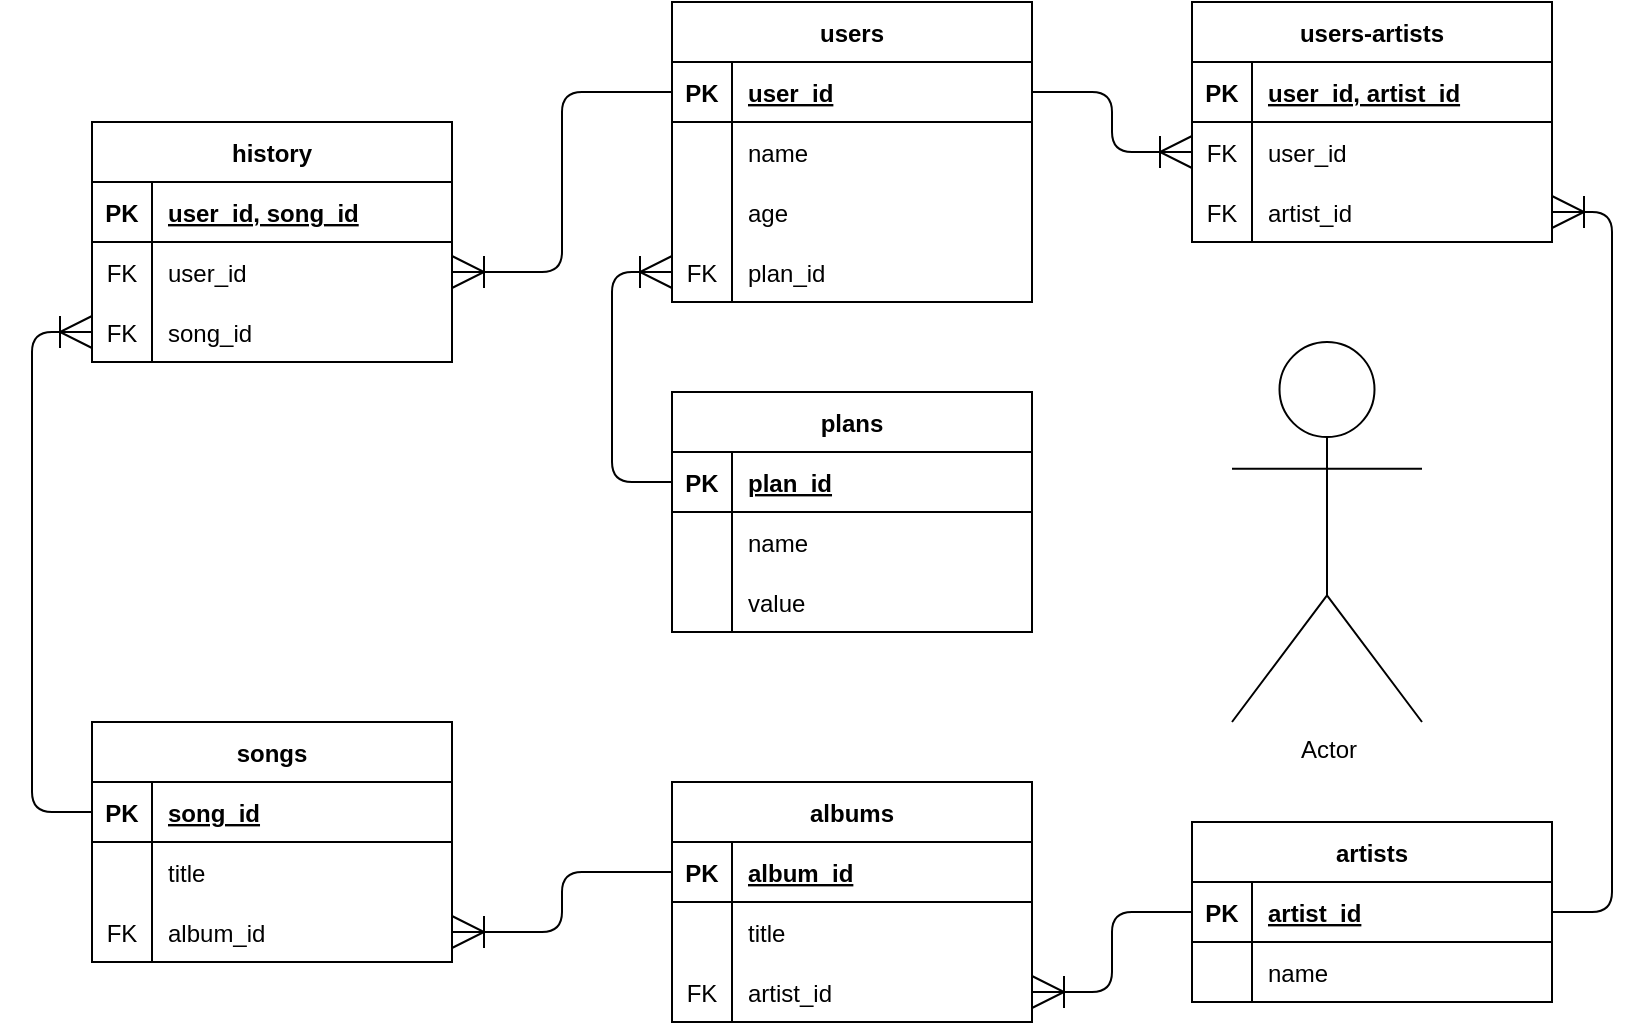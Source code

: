 <mxfile>
    <diagram id="GQ8ArOgdYUiP5fs9f0wu" name="Page-1">
        <mxGraphModel dx="894" dy="648" grid="1" gridSize="10" guides="1" tooltips="1" connect="1" arrows="1" fold="1" page="1" pageScale="1" pageWidth="1600" pageHeight="900" math="0" shadow="0">
            <root>
                <mxCell id="0"/>
                <mxCell id="1" parent="0"/>
                <mxCell id="1bSiQhdS-zti2ToT8faK-1" value="users" style="shape=table;startSize=30;container=1;collapsible=1;childLayout=tableLayout;fixedRows=1;rowLines=0;fontStyle=1;align=center;resizeLast=1;hachureGap=4;pointerEvents=0;" parent="1" vertex="1">
                    <mxGeometry x="790" y="40" width="180" height="150" as="geometry"/>
                </mxCell>
                <mxCell id="1bSiQhdS-zti2ToT8faK-2" value="" style="shape=partialRectangle;collapsible=0;dropTarget=0;pointerEvents=0;fillColor=none;top=0;left=0;bottom=1;right=0;points=[[0,0.5],[1,0.5]];portConstraint=eastwest;" parent="1bSiQhdS-zti2ToT8faK-1" vertex="1">
                    <mxGeometry y="30" width="180" height="30" as="geometry"/>
                </mxCell>
                <mxCell id="1bSiQhdS-zti2ToT8faK-3" value="PK" style="shape=partialRectangle;connectable=0;fillColor=none;top=0;left=0;bottom=0;right=0;fontStyle=1;overflow=hidden;" parent="1bSiQhdS-zti2ToT8faK-2" vertex="1">
                    <mxGeometry width="30" height="30" as="geometry">
                        <mxRectangle width="30" height="30" as="alternateBounds"/>
                    </mxGeometry>
                </mxCell>
                <mxCell id="1bSiQhdS-zti2ToT8faK-4" value="user_id" style="shape=partialRectangle;connectable=0;fillColor=none;top=0;left=0;bottom=0;right=0;align=left;spacingLeft=6;fontStyle=5;overflow=hidden;" parent="1bSiQhdS-zti2ToT8faK-2" vertex="1">
                    <mxGeometry x="30" width="150" height="30" as="geometry">
                        <mxRectangle width="150" height="30" as="alternateBounds"/>
                    </mxGeometry>
                </mxCell>
                <mxCell id="1bSiQhdS-zti2ToT8faK-5" value="" style="shape=partialRectangle;collapsible=0;dropTarget=0;pointerEvents=0;fillColor=none;top=0;left=0;bottom=0;right=0;points=[[0,0.5],[1,0.5]];portConstraint=eastwest;" parent="1bSiQhdS-zti2ToT8faK-1" vertex="1">
                    <mxGeometry y="60" width="180" height="30" as="geometry"/>
                </mxCell>
                <mxCell id="1bSiQhdS-zti2ToT8faK-6" value="" style="shape=partialRectangle;connectable=0;fillColor=none;top=0;left=0;bottom=0;right=0;editable=1;overflow=hidden;" parent="1bSiQhdS-zti2ToT8faK-5" vertex="1">
                    <mxGeometry width="30" height="30" as="geometry">
                        <mxRectangle width="30" height="30" as="alternateBounds"/>
                    </mxGeometry>
                </mxCell>
                <mxCell id="1bSiQhdS-zti2ToT8faK-7" value="name" style="shape=partialRectangle;connectable=0;fillColor=none;top=0;left=0;bottom=0;right=0;align=left;spacingLeft=6;overflow=hidden;" parent="1bSiQhdS-zti2ToT8faK-5" vertex="1">
                    <mxGeometry x="30" width="150" height="30" as="geometry">
                        <mxRectangle width="150" height="30" as="alternateBounds"/>
                    </mxGeometry>
                </mxCell>
                <mxCell id="1bSiQhdS-zti2ToT8faK-8" value="" style="shape=partialRectangle;collapsible=0;dropTarget=0;pointerEvents=0;fillColor=none;top=0;left=0;bottom=0;right=0;points=[[0,0.5],[1,0.5]];portConstraint=eastwest;" parent="1bSiQhdS-zti2ToT8faK-1" vertex="1">
                    <mxGeometry y="90" width="180" height="30" as="geometry"/>
                </mxCell>
                <mxCell id="1bSiQhdS-zti2ToT8faK-9" value="" style="shape=partialRectangle;connectable=0;fillColor=none;top=0;left=0;bottom=0;right=0;editable=1;overflow=hidden;" parent="1bSiQhdS-zti2ToT8faK-8" vertex="1">
                    <mxGeometry width="30" height="30" as="geometry">
                        <mxRectangle width="30" height="30" as="alternateBounds"/>
                    </mxGeometry>
                </mxCell>
                <mxCell id="1bSiQhdS-zti2ToT8faK-10" value="age" style="shape=partialRectangle;connectable=0;fillColor=none;top=0;left=0;bottom=0;right=0;align=left;spacingLeft=6;overflow=hidden;" parent="1bSiQhdS-zti2ToT8faK-8" vertex="1">
                    <mxGeometry x="30" width="150" height="30" as="geometry">
                        <mxRectangle width="150" height="30" as="alternateBounds"/>
                    </mxGeometry>
                </mxCell>
                <mxCell id="1bSiQhdS-zti2ToT8faK-11" value="" style="shape=partialRectangle;collapsible=0;dropTarget=0;pointerEvents=0;fillColor=none;top=0;left=0;bottom=0;right=0;points=[[0,0.5],[1,0.5]];portConstraint=eastwest;" parent="1bSiQhdS-zti2ToT8faK-1" vertex="1">
                    <mxGeometry y="120" width="180" height="30" as="geometry"/>
                </mxCell>
                <mxCell id="1bSiQhdS-zti2ToT8faK-12" value="FK" style="shape=partialRectangle;connectable=0;fillColor=none;top=0;left=0;bottom=0;right=0;editable=1;overflow=hidden;" parent="1bSiQhdS-zti2ToT8faK-11" vertex="1">
                    <mxGeometry width="30" height="30" as="geometry">
                        <mxRectangle width="30" height="30" as="alternateBounds"/>
                    </mxGeometry>
                </mxCell>
                <mxCell id="1bSiQhdS-zti2ToT8faK-13" value="plan_id" style="shape=partialRectangle;connectable=0;fillColor=none;top=0;left=0;bottom=0;right=0;align=left;spacingLeft=6;overflow=hidden;" parent="1bSiQhdS-zti2ToT8faK-11" vertex="1">
                    <mxGeometry x="30" width="150" height="30" as="geometry">
                        <mxRectangle width="150" height="30" as="alternateBounds"/>
                    </mxGeometry>
                </mxCell>
                <mxCell id="1bSiQhdS-zti2ToT8faK-14" value="plans" style="shape=table;startSize=30;container=1;collapsible=1;childLayout=tableLayout;fixedRows=1;rowLines=0;fontStyle=1;align=center;resizeLast=1;hachureGap=4;pointerEvents=0;" parent="1" vertex="1">
                    <mxGeometry x="790" y="235" width="180" height="120" as="geometry"/>
                </mxCell>
                <mxCell id="1bSiQhdS-zti2ToT8faK-15" value="" style="shape=partialRectangle;collapsible=0;dropTarget=0;pointerEvents=0;fillColor=none;top=0;left=0;bottom=1;right=0;points=[[0,0.5],[1,0.5]];portConstraint=eastwest;" parent="1bSiQhdS-zti2ToT8faK-14" vertex="1">
                    <mxGeometry y="30" width="180" height="30" as="geometry"/>
                </mxCell>
                <mxCell id="1bSiQhdS-zti2ToT8faK-16" value="PK" style="shape=partialRectangle;connectable=0;fillColor=none;top=0;left=0;bottom=0;right=0;fontStyle=1;overflow=hidden;" parent="1bSiQhdS-zti2ToT8faK-15" vertex="1">
                    <mxGeometry width="30" height="30" as="geometry">
                        <mxRectangle width="30" height="30" as="alternateBounds"/>
                    </mxGeometry>
                </mxCell>
                <mxCell id="1bSiQhdS-zti2ToT8faK-17" value="plan_id" style="shape=partialRectangle;connectable=0;fillColor=none;top=0;left=0;bottom=0;right=0;align=left;spacingLeft=6;fontStyle=5;overflow=hidden;" parent="1bSiQhdS-zti2ToT8faK-15" vertex="1">
                    <mxGeometry x="30" width="150" height="30" as="geometry">
                        <mxRectangle width="150" height="30" as="alternateBounds"/>
                    </mxGeometry>
                </mxCell>
                <mxCell id="1bSiQhdS-zti2ToT8faK-18" value="" style="shape=partialRectangle;collapsible=0;dropTarget=0;pointerEvents=0;fillColor=none;top=0;left=0;bottom=0;right=0;points=[[0,0.5],[1,0.5]];portConstraint=eastwest;" parent="1bSiQhdS-zti2ToT8faK-14" vertex="1">
                    <mxGeometry y="60" width="180" height="30" as="geometry"/>
                </mxCell>
                <mxCell id="1bSiQhdS-zti2ToT8faK-19" value="" style="shape=partialRectangle;connectable=0;fillColor=none;top=0;left=0;bottom=0;right=0;editable=1;overflow=hidden;" parent="1bSiQhdS-zti2ToT8faK-18" vertex="1">
                    <mxGeometry width="30" height="30" as="geometry">
                        <mxRectangle width="30" height="30" as="alternateBounds"/>
                    </mxGeometry>
                </mxCell>
                <mxCell id="1bSiQhdS-zti2ToT8faK-20" value="name" style="shape=partialRectangle;connectable=0;fillColor=none;top=0;left=0;bottom=0;right=0;align=left;spacingLeft=6;overflow=hidden;" parent="1bSiQhdS-zti2ToT8faK-18" vertex="1">
                    <mxGeometry x="30" width="150" height="30" as="geometry">
                        <mxRectangle width="150" height="30" as="alternateBounds"/>
                    </mxGeometry>
                </mxCell>
                <mxCell id="1bSiQhdS-zti2ToT8faK-40" value="" style="shape=partialRectangle;collapsible=0;dropTarget=0;pointerEvents=0;fillColor=none;top=0;left=0;bottom=0;right=0;points=[[0,0.5],[1,0.5]];portConstraint=eastwest;" parent="1bSiQhdS-zti2ToT8faK-14" vertex="1">
                    <mxGeometry y="90" width="180" height="30" as="geometry"/>
                </mxCell>
                <mxCell id="1bSiQhdS-zti2ToT8faK-41" value="" style="shape=partialRectangle;connectable=0;fillColor=none;top=0;left=0;bottom=0;right=0;editable=1;overflow=hidden;" parent="1bSiQhdS-zti2ToT8faK-40" vertex="1">
                    <mxGeometry width="30" height="30" as="geometry">
                        <mxRectangle width="30" height="30" as="alternateBounds"/>
                    </mxGeometry>
                </mxCell>
                <mxCell id="1bSiQhdS-zti2ToT8faK-42" value="value" style="shape=partialRectangle;connectable=0;fillColor=none;top=0;left=0;bottom=0;right=0;align=left;spacingLeft=6;overflow=hidden;" parent="1bSiQhdS-zti2ToT8faK-40" vertex="1">
                    <mxGeometry x="30" width="150" height="30" as="geometry">
                        <mxRectangle width="150" height="30" as="alternateBounds"/>
                    </mxGeometry>
                </mxCell>
                <mxCell id="1bSiQhdS-zti2ToT8faK-44" value="history" style="shape=table;startSize=30;container=1;collapsible=1;childLayout=tableLayout;fixedRows=1;rowLines=0;fontStyle=1;align=center;resizeLast=1;hachureGap=4;pointerEvents=0;" parent="1" vertex="1">
                    <mxGeometry x="500" y="100" width="180" height="120" as="geometry"/>
                </mxCell>
                <mxCell id="1bSiQhdS-zti2ToT8faK-45" value="" style="shape=partialRectangle;collapsible=0;dropTarget=0;pointerEvents=0;fillColor=none;top=0;left=0;bottom=1;right=0;points=[[0,0.5],[1,0.5]];portConstraint=eastwest;" parent="1bSiQhdS-zti2ToT8faK-44" vertex="1">
                    <mxGeometry y="30" width="180" height="30" as="geometry"/>
                </mxCell>
                <mxCell id="1bSiQhdS-zti2ToT8faK-46" value="PK" style="shape=partialRectangle;connectable=0;fillColor=none;top=0;left=0;bottom=0;right=0;fontStyle=1;overflow=hidden;" parent="1bSiQhdS-zti2ToT8faK-45" vertex="1">
                    <mxGeometry width="30" height="30" as="geometry">
                        <mxRectangle width="30" height="30" as="alternateBounds"/>
                    </mxGeometry>
                </mxCell>
                <mxCell id="1bSiQhdS-zti2ToT8faK-47" value="user_id, song_id" style="shape=partialRectangle;connectable=0;fillColor=none;top=0;left=0;bottom=0;right=0;align=left;spacingLeft=6;fontStyle=5;overflow=hidden;" parent="1bSiQhdS-zti2ToT8faK-45" vertex="1">
                    <mxGeometry x="30" width="150" height="30" as="geometry">
                        <mxRectangle width="150" height="30" as="alternateBounds"/>
                    </mxGeometry>
                </mxCell>
                <mxCell id="1bSiQhdS-zti2ToT8faK-48" value="" style="shape=partialRectangle;collapsible=0;dropTarget=0;pointerEvents=0;fillColor=none;top=0;left=0;bottom=0;right=0;points=[[0,0.5],[1,0.5]];portConstraint=eastwest;" parent="1bSiQhdS-zti2ToT8faK-44" vertex="1">
                    <mxGeometry y="60" width="180" height="30" as="geometry"/>
                </mxCell>
                <mxCell id="1bSiQhdS-zti2ToT8faK-49" value="FK" style="shape=partialRectangle;connectable=0;fillColor=none;top=0;left=0;bottom=0;right=0;editable=1;overflow=hidden;" parent="1bSiQhdS-zti2ToT8faK-48" vertex="1">
                    <mxGeometry width="30" height="30" as="geometry">
                        <mxRectangle width="30" height="30" as="alternateBounds"/>
                    </mxGeometry>
                </mxCell>
                <mxCell id="1bSiQhdS-zti2ToT8faK-50" value="user_id" style="shape=partialRectangle;connectable=0;fillColor=none;top=0;left=0;bottom=0;right=0;align=left;spacingLeft=6;overflow=hidden;" parent="1bSiQhdS-zti2ToT8faK-48" vertex="1">
                    <mxGeometry x="30" width="150" height="30" as="geometry">
                        <mxRectangle width="150" height="30" as="alternateBounds"/>
                    </mxGeometry>
                </mxCell>
                <mxCell id="1bSiQhdS-zti2ToT8faK-51" value="" style="shape=partialRectangle;collapsible=0;dropTarget=0;pointerEvents=0;fillColor=none;top=0;left=0;bottom=0;right=0;points=[[0,0.5],[1,0.5]];portConstraint=eastwest;" parent="1bSiQhdS-zti2ToT8faK-44" vertex="1">
                    <mxGeometry y="90" width="180" height="30" as="geometry"/>
                </mxCell>
                <mxCell id="1bSiQhdS-zti2ToT8faK-52" value="FK" style="shape=partialRectangle;connectable=0;fillColor=none;top=0;left=0;bottom=0;right=0;editable=1;overflow=hidden;" parent="1bSiQhdS-zti2ToT8faK-51" vertex="1">
                    <mxGeometry width="30" height="30" as="geometry">
                        <mxRectangle width="30" height="30" as="alternateBounds"/>
                    </mxGeometry>
                </mxCell>
                <mxCell id="1bSiQhdS-zti2ToT8faK-53" value="song_id" style="shape=partialRectangle;connectable=0;fillColor=none;top=0;left=0;bottom=0;right=0;align=left;spacingLeft=6;overflow=hidden;" parent="1bSiQhdS-zti2ToT8faK-51" vertex="1">
                    <mxGeometry x="30" width="150" height="30" as="geometry">
                        <mxRectangle width="150" height="30" as="alternateBounds"/>
                    </mxGeometry>
                </mxCell>
                <mxCell id="1bSiQhdS-zti2ToT8faK-57" value="albums" style="shape=table;startSize=30;container=1;collapsible=1;childLayout=tableLayout;fixedRows=1;rowLines=0;fontStyle=1;align=center;resizeLast=1;hachureGap=4;pointerEvents=0;" parent="1" vertex="1">
                    <mxGeometry x="790" y="430" width="180" height="120" as="geometry"/>
                </mxCell>
                <mxCell id="1bSiQhdS-zti2ToT8faK-58" value="" style="shape=partialRectangle;collapsible=0;dropTarget=0;pointerEvents=0;fillColor=none;top=0;left=0;bottom=1;right=0;points=[[0,0.5],[1,0.5]];portConstraint=eastwest;" parent="1bSiQhdS-zti2ToT8faK-57" vertex="1">
                    <mxGeometry y="30" width="180" height="30" as="geometry"/>
                </mxCell>
                <mxCell id="1bSiQhdS-zti2ToT8faK-59" value="PK" style="shape=partialRectangle;connectable=0;fillColor=none;top=0;left=0;bottom=0;right=0;fontStyle=1;overflow=hidden;" parent="1bSiQhdS-zti2ToT8faK-58" vertex="1">
                    <mxGeometry width="30" height="30" as="geometry">
                        <mxRectangle width="30" height="30" as="alternateBounds"/>
                    </mxGeometry>
                </mxCell>
                <mxCell id="1bSiQhdS-zti2ToT8faK-60" value="album_id" style="shape=partialRectangle;connectable=0;fillColor=none;top=0;left=0;bottom=0;right=0;align=left;spacingLeft=6;fontStyle=5;overflow=hidden;" parent="1bSiQhdS-zti2ToT8faK-58" vertex="1">
                    <mxGeometry x="30" width="150" height="30" as="geometry">
                        <mxRectangle width="150" height="30" as="alternateBounds"/>
                    </mxGeometry>
                </mxCell>
                <mxCell id="1bSiQhdS-zti2ToT8faK-61" value="" style="shape=partialRectangle;collapsible=0;dropTarget=0;pointerEvents=0;fillColor=none;top=0;left=0;bottom=0;right=0;points=[[0,0.5],[1,0.5]];portConstraint=eastwest;" parent="1bSiQhdS-zti2ToT8faK-57" vertex="1">
                    <mxGeometry y="60" width="180" height="30" as="geometry"/>
                </mxCell>
                <mxCell id="1bSiQhdS-zti2ToT8faK-62" value="" style="shape=partialRectangle;connectable=0;fillColor=none;top=0;left=0;bottom=0;right=0;editable=1;overflow=hidden;" parent="1bSiQhdS-zti2ToT8faK-61" vertex="1">
                    <mxGeometry width="30" height="30" as="geometry">
                        <mxRectangle width="30" height="30" as="alternateBounds"/>
                    </mxGeometry>
                </mxCell>
                <mxCell id="1bSiQhdS-zti2ToT8faK-63" value="title" style="shape=partialRectangle;connectable=0;fillColor=none;top=0;left=0;bottom=0;right=0;align=left;spacingLeft=6;overflow=hidden;" parent="1bSiQhdS-zti2ToT8faK-61" vertex="1">
                    <mxGeometry x="30" width="150" height="30" as="geometry">
                        <mxRectangle width="150" height="30" as="alternateBounds"/>
                    </mxGeometry>
                </mxCell>
                <mxCell id="1bSiQhdS-zti2ToT8faK-64" value="" style="shape=partialRectangle;collapsible=0;dropTarget=0;pointerEvents=0;fillColor=none;top=0;left=0;bottom=0;right=0;points=[[0,0.5],[1,0.5]];portConstraint=eastwest;" parent="1bSiQhdS-zti2ToT8faK-57" vertex="1">
                    <mxGeometry y="90" width="180" height="30" as="geometry"/>
                </mxCell>
                <mxCell id="1bSiQhdS-zti2ToT8faK-65" value="FK" style="shape=partialRectangle;connectable=0;fillColor=none;top=0;left=0;bottom=0;right=0;editable=1;overflow=hidden;" parent="1bSiQhdS-zti2ToT8faK-64" vertex="1">
                    <mxGeometry width="30" height="30" as="geometry">
                        <mxRectangle width="30" height="30" as="alternateBounds"/>
                    </mxGeometry>
                </mxCell>
                <mxCell id="1bSiQhdS-zti2ToT8faK-66" value="artist_id" style="shape=partialRectangle;connectable=0;fillColor=none;top=0;left=0;bottom=0;right=0;align=left;spacingLeft=6;overflow=hidden;" parent="1bSiQhdS-zti2ToT8faK-64" vertex="1">
                    <mxGeometry x="30" width="150" height="30" as="geometry">
                        <mxRectangle width="150" height="30" as="alternateBounds"/>
                    </mxGeometry>
                </mxCell>
                <mxCell id="1bSiQhdS-zti2ToT8faK-70" value="artists" style="shape=table;startSize=30;container=1;collapsible=1;childLayout=tableLayout;fixedRows=1;rowLines=0;fontStyle=1;align=center;resizeLast=1;hachureGap=4;pointerEvents=0;" parent="1" vertex="1">
                    <mxGeometry x="1050" y="450" width="180" height="90" as="geometry"/>
                </mxCell>
                <mxCell id="1bSiQhdS-zti2ToT8faK-71" value="" style="shape=partialRectangle;collapsible=0;dropTarget=0;pointerEvents=0;fillColor=none;top=0;left=0;bottom=1;right=0;points=[[0,0.5],[1,0.5]];portConstraint=eastwest;" parent="1bSiQhdS-zti2ToT8faK-70" vertex="1">
                    <mxGeometry y="30" width="180" height="30" as="geometry"/>
                </mxCell>
                <mxCell id="1bSiQhdS-zti2ToT8faK-72" value="PK" style="shape=partialRectangle;connectable=0;fillColor=none;top=0;left=0;bottom=0;right=0;fontStyle=1;overflow=hidden;" parent="1bSiQhdS-zti2ToT8faK-71" vertex="1">
                    <mxGeometry width="30" height="30" as="geometry">
                        <mxRectangle width="30" height="30" as="alternateBounds"/>
                    </mxGeometry>
                </mxCell>
                <mxCell id="1bSiQhdS-zti2ToT8faK-73" value="artist_id" style="shape=partialRectangle;connectable=0;fillColor=none;top=0;left=0;bottom=0;right=0;align=left;spacingLeft=6;fontStyle=5;overflow=hidden;" parent="1bSiQhdS-zti2ToT8faK-71" vertex="1">
                    <mxGeometry x="30" width="150" height="30" as="geometry">
                        <mxRectangle width="150" height="30" as="alternateBounds"/>
                    </mxGeometry>
                </mxCell>
                <mxCell id="1bSiQhdS-zti2ToT8faK-74" value="" style="shape=partialRectangle;collapsible=0;dropTarget=0;pointerEvents=0;fillColor=none;top=0;left=0;bottom=0;right=0;points=[[0,0.5],[1,0.5]];portConstraint=eastwest;" parent="1bSiQhdS-zti2ToT8faK-70" vertex="1">
                    <mxGeometry y="60" width="180" height="30" as="geometry"/>
                </mxCell>
                <mxCell id="1bSiQhdS-zti2ToT8faK-75" value="" style="shape=partialRectangle;connectable=0;fillColor=none;top=0;left=0;bottom=0;right=0;editable=1;overflow=hidden;" parent="1bSiQhdS-zti2ToT8faK-74" vertex="1">
                    <mxGeometry width="30" height="30" as="geometry">
                        <mxRectangle width="30" height="30" as="alternateBounds"/>
                    </mxGeometry>
                </mxCell>
                <mxCell id="1bSiQhdS-zti2ToT8faK-76" value="name" style="shape=partialRectangle;connectable=0;fillColor=none;top=0;left=0;bottom=0;right=0;align=left;spacingLeft=6;overflow=hidden;" parent="1bSiQhdS-zti2ToT8faK-74" vertex="1">
                    <mxGeometry x="30" width="150" height="30" as="geometry">
                        <mxRectangle width="150" height="30" as="alternateBounds"/>
                    </mxGeometry>
                </mxCell>
                <mxCell id="1bSiQhdS-zti2ToT8faK-83" value="songs" style="shape=table;startSize=30;container=1;collapsible=1;childLayout=tableLayout;fixedRows=1;rowLines=0;fontStyle=1;align=center;resizeLast=1;hachureGap=4;pointerEvents=0;" parent="1" vertex="1">
                    <mxGeometry x="500" y="400" width="180" height="120" as="geometry"/>
                </mxCell>
                <mxCell id="1bSiQhdS-zti2ToT8faK-84" value="" style="shape=partialRectangle;collapsible=0;dropTarget=0;pointerEvents=0;fillColor=none;top=0;left=0;bottom=1;right=0;points=[[0,0.5],[1,0.5]];portConstraint=eastwest;" parent="1bSiQhdS-zti2ToT8faK-83" vertex="1">
                    <mxGeometry y="30" width="180" height="30" as="geometry"/>
                </mxCell>
                <mxCell id="1bSiQhdS-zti2ToT8faK-85" value="PK" style="shape=partialRectangle;connectable=0;fillColor=none;top=0;left=0;bottom=0;right=0;fontStyle=1;overflow=hidden;" parent="1bSiQhdS-zti2ToT8faK-84" vertex="1">
                    <mxGeometry width="30" height="30" as="geometry">
                        <mxRectangle width="30" height="30" as="alternateBounds"/>
                    </mxGeometry>
                </mxCell>
                <mxCell id="1bSiQhdS-zti2ToT8faK-86" value="song_id" style="shape=partialRectangle;connectable=0;fillColor=none;top=0;left=0;bottom=0;right=0;align=left;spacingLeft=6;fontStyle=5;overflow=hidden;" parent="1bSiQhdS-zti2ToT8faK-84" vertex="1">
                    <mxGeometry x="30" width="150" height="30" as="geometry">
                        <mxRectangle width="150" height="30" as="alternateBounds"/>
                    </mxGeometry>
                </mxCell>
                <mxCell id="1bSiQhdS-zti2ToT8faK-87" value="" style="shape=partialRectangle;collapsible=0;dropTarget=0;pointerEvents=0;fillColor=none;top=0;left=0;bottom=0;right=0;points=[[0,0.5],[1,0.5]];portConstraint=eastwest;" parent="1bSiQhdS-zti2ToT8faK-83" vertex="1">
                    <mxGeometry y="60" width="180" height="30" as="geometry"/>
                </mxCell>
                <mxCell id="1bSiQhdS-zti2ToT8faK-88" value="" style="shape=partialRectangle;connectable=0;fillColor=none;top=0;left=0;bottom=0;right=0;editable=1;overflow=hidden;" parent="1bSiQhdS-zti2ToT8faK-87" vertex="1">
                    <mxGeometry width="30" height="30" as="geometry">
                        <mxRectangle width="30" height="30" as="alternateBounds"/>
                    </mxGeometry>
                </mxCell>
                <mxCell id="1bSiQhdS-zti2ToT8faK-89" value="title" style="shape=partialRectangle;connectable=0;fillColor=none;top=0;left=0;bottom=0;right=0;align=left;spacingLeft=6;overflow=hidden;" parent="1bSiQhdS-zti2ToT8faK-87" vertex="1">
                    <mxGeometry x="30" width="150" height="30" as="geometry">
                        <mxRectangle width="150" height="30" as="alternateBounds"/>
                    </mxGeometry>
                </mxCell>
                <mxCell id="1bSiQhdS-zti2ToT8faK-90" value="" style="shape=partialRectangle;collapsible=0;dropTarget=0;pointerEvents=0;fillColor=none;top=0;left=0;bottom=0;right=0;points=[[0,0.5],[1,0.5]];portConstraint=eastwest;" parent="1bSiQhdS-zti2ToT8faK-83" vertex="1">
                    <mxGeometry y="90" width="180" height="30" as="geometry"/>
                </mxCell>
                <mxCell id="1bSiQhdS-zti2ToT8faK-91" value="FK" style="shape=partialRectangle;connectable=0;fillColor=none;top=0;left=0;bottom=0;right=0;editable=1;overflow=hidden;" parent="1bSiQhdS-zti2ToT8faK-90" vertex="1">
                    <mxGeometry width="30" height="30" as="geometry">
                        <mxRectangle width="30" height="30" as="alternateBounds"/>
                    </mxGeometry>
                </mxCell>
                <mxCell id="1bSiQhdS-zti2ToT8faK-92" value="album_id" style="shape=partialRectangle;connectable=0;fillColor=none;top=0;left=0;bottom=0;right=0;align=left;spacingLeft=6;overflow=hidden;" parent="1bSiQhdS-zti2ToT8faK-90" vertex="1">
                    <mxGeometry x="30" width="150" height="30" as="geometry">
                        <mxRectangle width="150" height="30" as="alternateBounds"/>
                    </mxGeometry>
                </mxCell>
                <mxCell id="1bSiQhdS-zti2ToT8faK-96" value="users-artists" style="shape=table;startSize=30;container=1;collapsible=1;childLayout=tableLayout;fixedRows=1;rowLines=0;fontStyle=1;align=center;resizeLast=1;hachureGap=4;pointerEvents=0;" parent="1" vertex="1">
                    <mxGeometry x="1050" y="40" width="180" height="120" as="geometry"/>
                </mxCell>
                <mxCell id="1bSiQhdS-zti2ToT8faK-97" value="" style="shape=partialRectangle;collapsible=0;dropTarget=0;pointerEvents=0;fillColor=none;top=0;left=0;bottom=1;right=0;points=[[0,0.5],[1,0.5]];portConstraint=eastwest;" parent="1bSiQhdS-zti2ToT8faK-96" vertex="1">
                    <mxGeometry y="30" width="180" height="30" as="geometry"/>
                </mxCell>
                <mxCell id="1bSiQhdS-zti2ToT8faK-98" value="PK" style="shape=partialRectangle;connectable=0;fillColor=none;top=0;left=0;bottom=0;right=0;fontStyle=1;overflow=hidden;" parent="1bSiQhdS-zti2ToT8faK-97" vertex="1">
                    <mxGeometry width="30" height="30" as="geometry">
                        <mxRectangle width="30" height="30" as="alternateBounds"/>
                    </mxGeometry>
                </mxCell>
                <mxCell id="1bSiQhdS-zti2ToT8faK-99" value="user_id, artist_id" style="shape=partialRectangle;connectable=0;fillColor=none;top=0;left=0;bottom=0;right=0;align=left;spacingLeft=6;fontStyle=5;overflow=hidden;" parent="1bSiQhdS-zti2ToT8faK-97" vertex="1">
                    <mxGeometry x="30" width="150" height="30" as="geometry">
                        <mxRectangle width="150" height="30" as="alternateBounds"/>
                    </mxGeometry>
                </mxCell>
                <mxCell id="1bSiQhdS-zti2ToT8faK-100" value="" style="shape=partialRectangle;collapsible=0;dropTarget=0;pointerEvents=0;fillColor=none;top=0;left=0;bottom=0;right=0;points=[[0,0.5],[1,0.5]];portConstraint=eastwest;" parent="1bSiQhdS-zti2ToT8faK-96" vertex="1">
                    <mxGeometry y="60" width="180" height="30" as="geometry"/>
                </mxCell>
                <mxCell id="1bSiQhdS-zti2ToT8faK-101" value="FK" style="shape=partialRectangle;connectable=0;fillColor=none;top=0;left=0;bottom=0;right=0;editable=1;overflow=hidden;" parent="1bSiQhdS-zti2ToT8faK-100" vertex="1">
                    <mxGeometry width="30" height="30" as="geometry">
                        <mxRectangle width="30" height="30" as="alternateBounds"/>
                    </mxGeometry>
                </mxCell>
                <mxCell id="1bSiQhdS-zti2ToT8faK-102" value="user_id" style="shape=partialRectangle;connectable=0;fillColor=none;top=0;left=0;bottom=0;right=0;align=left;spacingLeft=6;overflow=hidden;" parent="1bSiQhdS-zti2ToT8faK-100" vertex="1">
                    <mxGeometry x="30" width="150" height="30" as="geometry">
                        <mxRectangle width="150" height="30" as="alternateBounds"/>
                    </mxGeometry>
                </mxCell>
                <mxCell id="1bSiQhdS-zti2ToT8faK-103" value="" style="shape=partialRectangle;collapsible=0;dropTarget=0;pointerEvents=0;fillColor=none;top=0;left=0;bottom=0;right=0;points=[[0,0.5],[1,0.5]];portConstraint=eastwest;" parent="1bSiQhdS-zti2ToT8faK-96" vertex="1">
                    <mxGeometry y="90" width="180" height="30" as="geometry"/>
                </mxCell>
                <mxCell id="1bSiQhdS-zti2ToT8faK-104" value="FK" style="shape=partialRectangle;connectable=0;fillColor=none;top=0;left=0;bottom=0;right=0;editable=1;overflow=hidden;" parent="1bSiQhdS-zti2ToT8faK-103" vertex="1">
                    <mxGeometry width="30" height="30" as="geometry">
                        <mxRectangle width="30" height="30" as="alternateBounds"/>
                    </mxGeometry>
                </mxCell>
                <mxCell id="1bSiQhdS-zti2ToT8faK-105" value="artist_id" style="shape=partialRectangle;connectable=0;fillColor=none;top=0;left=0;bottom=0;right=0;align=left;spacingLeft=6;overflow=hidden;" parent="1bSiQhdS-zti2ToT8faK-103" vertex="1">
                    <mxGeometry x="30" width="150" height="30" as="geometry">
                        <mxRectangle width="150" height="30" as="alternateBounds"/>
                    </mxGeometry>
                </mxCell>
                <mxCell id="1bSiQhdS-zti2ToT8faK-109" value="Actor" style="shape=umlActor;verticalLabelPosition=bottom;verticalAlign=top;html=1;outlineConnect=0;hachureGap=4;pointerEvents=0;" parent="1" vertex="1">
                    <mxGeometry x="1070" y="210" width="95" height="190" as="geometry"/>
                </mxCell>
                <mxCell id="1bSiQhdS-zti2ToT8faK-110" value="" style="edgeStyle=orthogonalEdgeStyle;fontSize=12;html=1;endArrow=ERoneToMany;startSize=14;endSize=14;sourcePerimeterSpacing=8;targetPerimeterSpacing=8;entryX=0;entryY=0.5;entryDx=0;entryDy=0;exitX=0;exitY=0.5;exitDx=0;exitDy=0;" parent="1" source="1bSiQhdS-zti2ToT8faK-15" target="1bSiQhdS-zti2ToT8faK-11" edge="1">
                    <mxGeometry width="100" height="100" relative="1" as="geometry">
                        <mxPoint x="380" y="450" as="sourcePoint"/>
                        <mxPoint x="480" y="350" as="targetPoint"/>
                        <Array as="points">
                            <mxPoint x="760" y="280"/>
                            <mxPoint x="760" y="175"/>
                        </Array>
                    </mxGeometry>
                </mxCell>
                <mxCell id="1bSiQhdS-zti2ToT8faK-114" value="" style="edgeStyle=orthogonalEdgeStyle;fontSize=12;html=1;endArrow=ERoneToMany;startSize=14;endSize=14;sourcePerimeterSpacing=8;targetPerimeterSpacing=8;exitX=0;exitY=0.5;exitDx=0;exitDy=0;entryX=1;entryY=0.5;entryDx=0;entryDy=0;" parent="1" source="1bSiQhdS-zti2ToT8faK-71" target="1bSiQhdS-zti2ToT8faK-64" edge="1">
                    <mxGeometry width="100" height="100" relative="1" as="geometry">
                        <mxPoint x="970" y="600" as="sourcePoint"/>
                        <mxPoint x="830" y="650" as="targetPoint"/>
                    </mxGeometry>
                </mxCell>
                <mxCell id="1bSiQhdS-zti2ToT8faK-115" value="" style="edgeStyle=orthogonalEdgeStyle;fontSize=12;html=1;endArrow=ERoneToMany;startSize=14;endSize=14;sourcePerimeterSpacing=8;targetPerimeterSpacing=8;entryX=1;entryY=0.5;entryDx=0;entryDy=0;exitX=0;exitY=0.5;exitDx=0;exitDy=0;" parent="1" source="1bSiQhdS-zti2ToT8faK-58" target="1bSiQhdS-zti2ToT8faK-90" edge="1">
                    <mxGeometry width="100" height="100" relative="1" as="geometry">
                        <mxPoint x="820" y="380" as="sourcePoint"/>
                        <mxPoint x="920" y="280" as="targetPoint"/>
                    </mxGeometry>
                </mxCell>
                <mxCell id="1bSiQhdS-zti2ToT8faK-120" value="" style="edgeStyle=orthogonalEdgeStyle;fontSize=12;html=1;endArrow=ERoneToMany;startSize=14;endSize=14;sourcePerimeterSpacing=8;targetPerimeterSpacing=8;entryX=1;entryY=0.5;entryDx=0;entryDy=0;exitX=0;exitY=0.5;exitDx=0;exitDy=0;" parent="1" source="1bSiQhdS-zti2ToT8faK-2" target="1bSiQhdS-zti2ToT8faK-48" edge="1">
                    <mxGeometry width="100" height="100" relative="1" as="geometry">
                        <mxPoint x="820" y="380" as="sourcePoint"/>
                        <mxPoint x="920" y="280" as="targetPoint"/>
                    </mxGeometry>
                </mxCell>
                <mxCell id="1bSiQhdS-zti2ToT8faK-121" value="" style="edgeStyle=orthogonalEdgeStyle;fontSize=12;html=1;endArrow=ERoneToMany;startSize=14;endSize=14;sourcePerimeterSpacing=8;targetPerimeterSpacing=8;entryX=0;entryY=0.5;entryDx=0;entryDy=0;exitX=0;exitY=0.5;exitDx=0;exitDy=0;" parent="1" source="1bSiQhdS-zti2ToT8faK-84" target="1bSiQhdS-zti2ToT8faK-51" edge="1">
                    <mxGeometry width="100" height="100" relative="1" as="geometry">
                        <mxPoint x="820" y="380" as="sourcePoint"/>
                        <mxPoint x="920" y="280" as="targetPoint"/>
                        <Array as="points">
                            <mxPoint x="470" y="445"/>
                            <mxPoint x="470" y="205"/>
                        </Array>
                    </mxGeometry>
                </mxCell>
                <mxCell id="1bSiQhdS-zti2ToT8faK-122" value="" style="edgeStyle=orthogonalEdgeStyle;fontSize=12;html=1;endArrow=ERoneToMany;startSize=14;endSize=14;sourcePerimeterSpacing=8;targetPerimeterSpacing=8;entryX=0;entryY=0.5;entryDx=0;entryDy=0;exitX=1;exitY=0.5;exitDx=0;exitDy=0;" parent="1" source="1bSiQhdS-zti2ToT8faK-2" target="1bSiQhdS-zti2ToT8faK-100" edge="1">
                    <mxGeometry width="100" height="100" relative="1" as="geometry">
                        <mxPoint x="820" y="380" as="sourcePoint"/>
                        <mxPoint x="920" y="280" as="targetPoint"/>
                    </mxGeometry>
                </mxCell>
                <mxCell id="1bSiQhdS-zti2ToT8faK-123" value="" style="edgeStyle=orthogonalEdgeStyle;fontSize=12;html=1;endArrow=ERoneToMany;startSize=14;endSize=14;sourcePerimeterSpacing=8;targetPerimeterSpacing=8;entryX=1;entryY=0.5;entryDx=0;entryDy=0;exitX=1;exitY=0.5;exitDx=0;exitDy=0;" parent="1" source="1bSiQhdS-zti2ToT8faK-71" target="1bSiQhdS-zti2ToT8faK-103" edge="1">
                    <mxGeometry width="100" height="100" relative="1" as="geometry">
                        <mxPoint x="820" y="380" as="sourcePoint"/>
                        <mxPoint x="920" y="280" as="targetPoint"/>
                        <Array as="points">
                            <mxPoint x="1260" y="495"/>
                            <mxPoint x="1260" y="145"/>
                        </Array>
                    </mxGeometry>
                </mxCell>
            </root>
        </mxGraphModel>
    </diagram>
</mxfile>